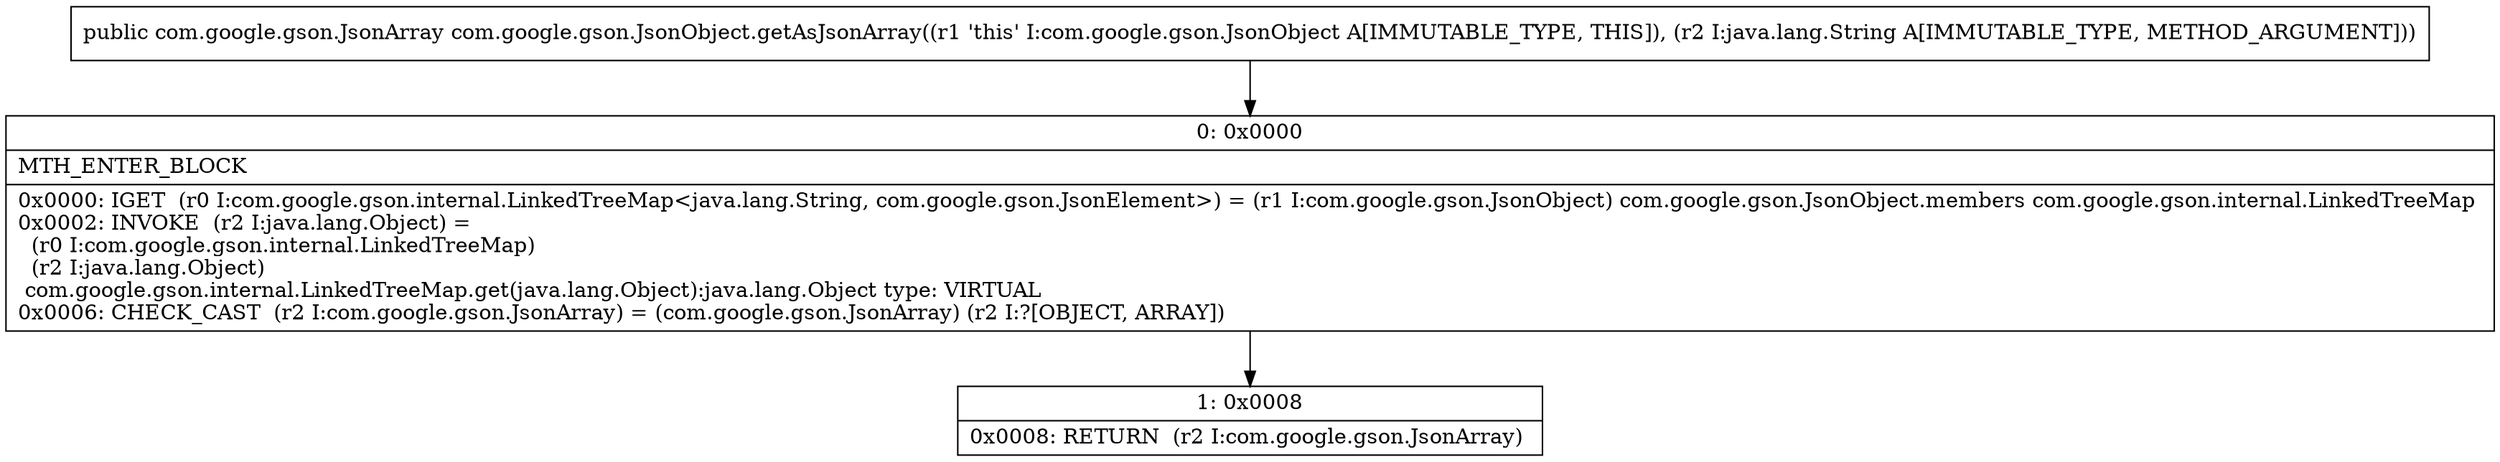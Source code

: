 digraph "CFG forcom.google.gson.JsonObject.getAsJsonArray(Ljava\/lang\/String;)Lcom\/google\/gson\/JsonArray;" {
Node_0 [shape=record,label="{0\:\ 0x0000|MTH_ENTER_BLOCK\l|0x0000: IGET  (r0 I:com.google.gson.internal.LinkedTreeMap\<java.lang.String, com.google.gson.JsonElement\>) = (r1 I:com.google.gson.JsonObject) com.google.gson.JsonObject.members com.google.gson.internal.LinkedTreeMap \l0x0002: INVOKE  (r2 I:java.lang.Object) = \l  (r0 I:com.google.gson.internal.LinkedTreeMap)\l  (r2 I:java.lang.Object)\l com.google.gson.internal.LinkedTreeMap.get(java.lang.Object):java.lang.Object type: VIRTUAL \l0x0006: CHECK_CAST  (r2 I:com.google.gson.JsonArray) = (com.google.gson.JsonArray) (r2 I:?[OBJECT, ARRAY]) \l}"];
Node_1 [shape=record,label="{1\:\ 0x0008|0x0008: RETURN  (r2 I:com.google.gson.JsonArray) \l}"];
MethodNode[shape=record,label="{public com.google.gson.JsonArray com.google.gson.JsonObject.getAsJsonArray((r1 'this' I:com.google.gson.JsonObject A[IMMUTABLE_TYPE, THIS]), (r2 I:java.lang.String A[IMMUTABLE_TYPE, METHOD_ARGUMENT])) }"];
MethodNode -> Node_0;
Node_0 -> Node_1;
}

